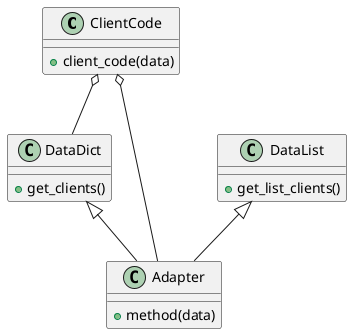 @startuml

class ClientCode {
  + client_code(data)
}

class DataDict {
  + get_clients()
}

class DataList {
  + get_list_clients()
}

class Adapter {
  + method(data)
}

ClientCode o-- DataDict
DataList <|-- Adapter
DataDict <|-- Adapter
ClientCode o-- Adapter
@enduml